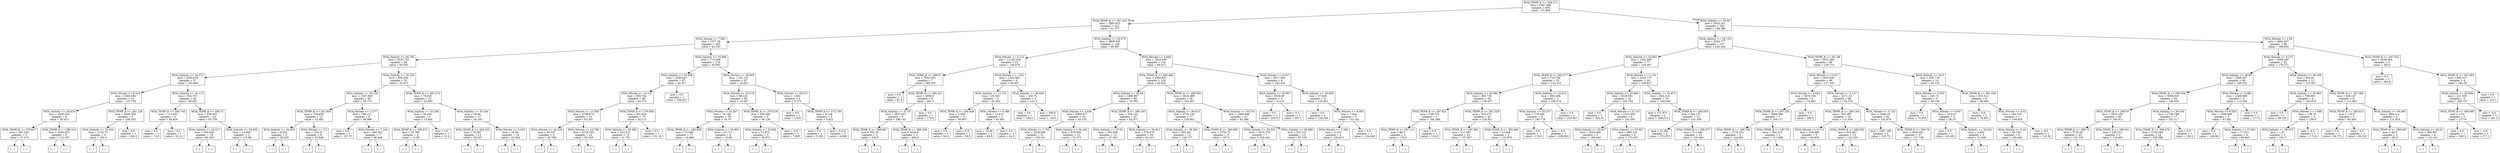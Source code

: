 digraph Tree {
node [shape=box] ;
0 [label="WOA_TEMP_K <= 294.271\nmse = 5387.396\nsamples = 655\nvalue = 97.809"] ;
1 [label="WOA_TEMP_K <= 287.433\nmse = 2982.823\nsamples = 412\nvalue = 61.577"] ;
0 -> 1 [labeldistance=2.5, labelangle=45, headlabel="True"] ;
2 [label="WOA_Nitrate <= 7.681\nmse = 1577.36\nsamples = 263\nvalue = 43.183"] ;
1 -> 2 ;
3 [label="WOA_Salinity <= 34.765\nmse = 2533.783\nsamples = 89\nvalue = 64.552"] ;
2 -> 3 ;
4 [label="WOA_Salinity <= 34.071\nmse = 2200.678\nsamples = 37\nvalue = 103.066"] ;
3 -> 4 ;
5 [label="WOA_Nitrate <= 6.414\nmse = 5384.384\nsamples = 13\nvalue = 137.758"] ;
4 -> 5 ;
6 [label="WOA_Salinity <= 20.618\nmse = 2585.024\nsamples = 8\nvalue = 95.413"] ;
5 -> 6 ;
7 [label="WOA_TEMP_K <= 279.627\nmse = 381.226\nsamples = 2\nvalue = 27.475"] ;
6 -> 7 ;
8 [label="(...)"] ;
7 -> 8 ;
9 [label="(...)"] ;
7 -> 9 ;
10 [label="WOA_TEMP_K <= 280.214\nmse = 1693.623\nsamples = 6\nvalue = 112.397"] ;
6 -> 10 ;
11 [label="(...)"] ;
10 -> 11 ;
14 [label="(...)"] ;
10 -> 14 ;
21 [label="WOA_TEMP_K <= 281.128\nmse = 2080.556\nsamples = 5\nvalue = 208.333"] ;
5 -> 21 ;
22 [label="WOA_Salinity <= 33.424\nmse = 1118.75\nsamples = 4\nvalue = 182.5"] ;
21 -> 22 ;
23 [label="(...)"] ;
22 -> 23 ;
26 [label="(...)"] ;
22 -> 26 ;
29 [label="mse = 0.0\nsamples = 1\nvalue = 260.0"] ;
21 -> 29 ;
30 [label="WOA_Salinity <= 34.113\nmse = 354.707\nsamples = 24\nvalue = 89.851"] ;
4 -> 30 ;
31 [label="WOA_TEMP_K <= 284.744\nmse = 113.953\nsamples = 2\nvalue = 60.926"] ;
30 -> 31 ;
32 [label="mse = 0.0\nsamples = 1\nvalue = 74.0"] ;
31 -> 32 ;
33 [label="mse = 0.0\nsamples = 1\nvalue = 52.21"] ;
31 -> 33 ;
34 [label="WOA_TEMP_K <= 284.71\nmse = 258.903\nsamples = 22\nvalue = 93.759"] ;
30 -> 34 ;
35 [label="WOA_Salinity <= 34.517\nmse = 208.628\nsamples = 19\nvalue = 90.303"] ;
34 -> 35 ;
36 [label="(...)"] ;
35 -> 36 ;
49 [label="(...)"] ;
35 -> 49 ;
66 [label="WOA_Salinity <= 34.358\nmse = 14.894\nsamples = 3\nvalue = 115.88"] ;
34 -> 66 ;
67 [label="(...)"] ;
66 -> 67 ;
68 [label="(...)"] ;
66 -> 68 ;
71 [label="WOA_Salinity <= 35.234\nmse = 858.264\nsamples = 52\nvalue = 35.913"] ;
3 -> 71 ;
72 [label="WOA_Salinity <= 35.156\nmse = 1567.603\nsamples = 20\nvalue = 59.773"] ;
71 -> 72 ;
73 [label="WOA_TEMP_K <= 281.954\nmse = 378.838\nsamples = 12\nvalue = 32.482"] ;
72 -> 73 ;
74 [label="WOA_Salinity <= 34.955\nmse = 9.632\nsamples = 3\nvalue = 56.225"] ;
73 -> 74 ;
75 [label="(...)"] ;
74 -> 75 ;
78 [label="(...)"] ;
74 -> 78 ;
79 [label="WOA_Nitrate <= 2.2\nmse = 233.57\nsamples = 9\nvalue = 23.849"] ;
73 -> 79 ;
80 [label="(...)"] ;
79 -> 80 ;
89 [label="(...)"] ;
79 -> 89 ;
94 [label="WOA_Nitrate <= 2.377\nmse = 788.211\nsamples = 8\nvalue = 96.986"] ;
72 -> 94 ;
95 [label="mse = 0.0\nsamples = 1\nvalue = 157.37"] ;
94 -> 95 ;
96 [label="WOA_Nitrate <= 7.244\nmse = 465.952\nsamples = 7\nvalue = 90.948"] ;
94 -> 96 ;
97 [label="(...)"] ;
96 -> 97 ;
100 [label="(...)"] ;
96 -> 100 ;
101 [label="WOA_TEMP_K <= 283.274\nmse = 76.633\nsamples = 32\nvalue = 23.983"] ;
71 -> 101 ;
102 [label="WOA_Salinity <= 35.298\nmse = 38.194\nsamples = 5\nvalue = 13.844"] ;
101 -> 102 ;
103 [label="WOA_TEMP_K <= 282.971\nmse = 35.768\nsamples = 4\nvalue = 12.95"] ;
102 -> 103 ;
104 [label="(...)"] ;
103 -> 104 ;
105 [label="(...)"] ;
103 -> 105 ;
108 [label="mse = 0.0\nsamples = 1\nvalue = 21.0"] ;
102 -> 108 ;
109 [label="WOA_Salinity <= 35.344\nmse = 58.66\nsamples = 27\nvalue = 26.105"] ;
101 -> 109 ;
110 [label="WOA_TEMP_K <= 283.432\nmse = 78.567\nsamples = 13\nvalue = 29.027"] ;
109 -> 110 ;
111 [label="(...)"] ;
110 -> 111 ;
114 [label="(...)"] ;
110 -> 114 ;
125 [label="WOA_Nitrate <= 5.633\nmse = 19.49\nsamples = 14\nvalue = 23.044"] ;
109 -> 125 ;
126 [label="(...)"] ;
125 -> 126 ;
135 [label="(...)"] ;
125 -> 135 ;
136 [label="WOA_Salinity <= 33.868\nmse = 773.509\nsamples = 174\nvalue = 32.691"] ;
2 -> 136 ;
137 [label="WOA_Salinity <= 33.866\nmse = 1059.647\nsamples = 87\nvalue = 46.457"] ;
136 -> 137 ;
138 [label="WOA_Nitrate <= 14.137\nmse = 958.754\nsamples = 86\nvalue = 45.574"] ;
137 -> 138 ;
139 [label="WOA_Nitrate <= 11.556\nmse = 3789.674\nsamples = 13\nvalue = 63.291"] ;
138 -> 139 ;
140 [label="WOA_Nitrate <= 10.229\nmse = 53.547\nsamples = 3\nvalue = 42.766"] ;
139 -> 140 ;
141 [label="(...)"] ;
140 -> 141 ;
144 [label="(...)"] ;
140 -> 144 ;
145 [label="WOA_Nitrate <= 12.799\nmse = 4728.183\nsamples = 10\nvalue = 69.328"] ;
139 -> 145 ;
146 [label="(...)"] ;
145 -> 146 ;
147 [label="(...)"] ;
145 -> 147 ;
148 [label="WOA_TEMP_K <= 279.958\nmse = 351.029\nsamples = 73\nvalue = 42.213"] ;
138 -> 148 ;
149 [label="WOA_Salinity <= 33.565\nmse = 323.572\nsamples = 72\nvalue = 41.701"] ;
148 -> 149 ;
150 [label="(...)"] ;
149 -> 150 ;
181 [label="(...)"] ;
149 -> 181 ;
248 [label="mse = 0.0\nsamples = 1\nvalue = 101.19"] ;
148 -> 248 ;
249 [label="mse = -0.0\nsamples = 1\nvalue = 168.421"] ;
137 -> 249 ;
250 [label="WOA_Nitrate <= 28.005\nmse = 102.151\nsamples = 87\nvalue = 18.825"] ;
136 -> 250 ;
251 [label="WOA_Nitrate <= 25.276\nmse = 98.122\nsamples = 83\nvalue = 19.437"] ;
250 -> 251 ;
252 [label="WOA_Nitrate <= 24.207\nmse = 76.194\nsamples = 79\nvalue = 18.79"] ;
251 -> 252 ;
253 [label="WOA_TEMP_K <= 280.859\nmse = 73.949\nsamples = 71\nvalue = 19.689"] ;
252 -> 253 ;
254 [label="(...)"] ;
253 -> 254 ;
305 [label="(...)"] ;
253 -> 305 ;
344 [label="WOA_Salinity <= 33.903\nmse = 25.711\nsamples = 8\nvalue = 10.84"] ;
252 -> 344 ;
345 [label="(...)"] ;
344 -> 345 ;
348 [label="(...)"] ;
344 -> 348 ;
355 [label="WOA_TEMP_K <= 276.518\nmse = 358.309\nsamples = 4\nvalue = 40.128"] ;
251 -> 355 ;
356 [label="WOA_Salinity <= 33.902\nmse = 15.974\nsamples = 3\nvalue = 50.872"] ;
355 -> 356 ;
357 [label="(...)"] ;
356 -> 357 ;
360 [label="(...)"] ;
356 -> 360 ;
361 [label="mse = -0.0\nsamples = 1\nvalue = 7.895"] ;
355 -> 361 ;
362 [label="WOA_Nitrate <= 29.071\nmse = 1.602\nsamples = 4\nvalue = 5.373"] ;
250 -> 362 ;
363 [label="mse = 0.0\nsamples = 1\nvalue = 2.632"] ;
362 -> 363 ;
364 [label="WOA_TEMP_K <= 272.736\nmse = 0.118\nsamples = 3\nvalue = 5.922"] ;
362 -> 364 ;
365 [label="mse = 0.0\nsamples = 1\nvalue = 5.263"] ;
364 -> 365 ;
366 [label="mse = 0.012\nsamples = 2\nvalue = 6.086"] ;
364 -> 366 ;
367 [label="WOA_Salinity <= 32.073\nmse = 3800.159\nsamples = 149\nvalue = 95.491"] ;
1 -> 367 ;
368 [label="WOA_Nitrate <= 0.212\nmse = 11165.039\nsamples = 15\nvalue = 149.479"] ;
367 -> 368 ;
369 [label="WOA_TEMP_K <= 289.07\nmse = 7903.333\nsamples = 7\nvalue = 260.333"] ;
368 -> 369 ;
370 [label="mse = 0.0\nsamples = 1\nvalue = 91.0"] ;
369 -> 370 ;
371 [label="WOA_TEMP_K <= 290.521\nmse = 4859.0\nsamples = 6\nvalue = 281.5"] ;
369 -> 371 ;
372 [label="WOA_Salinity <= 31.55\nmse = 3837.837\nsamples = 5\nvalue = 296.143"] ;
371 -> 372 ;
373 [label="WOA_TEMP_K <= 289.987\nmse = 552.25\nsamples = 2\nvalue = 336.5"] ;
372 -> 373 ;
374 [label="(...)"] ;
373 -> 374 ;
375 [label="(...)"] ;
373 -> 375 ;
376 [label="WOA_TEMP_K <= 289.338\nmse = 4240.0\nsamples = 3\nvalue = 280.0"] ;
372 -> 376 ;
377 [label="(...)"] ;
376 -> 377 ;
378 [label="(...)"] ;
376 -> 378 ;
379 [label="mse = 0.0\nsamples = 1\nvalue = 179.0"] ;
371 -> 379 ;
380 [label="WOA_Nitrate <= 1.521\nmse = 1324.962\nsamples = 8\nvalue = 82.967"] ;
368 -> 380 ;
381 [label="WOA_Salinity <= 12.722\nmse = 20.303\nsamples = 5\nvalue = 61.682"] ;
380 -> 381 ;
382 [label="WOA_TEMP_K <= 290.448\nmse = 3.556\nsamples = 2\nvalue = 56.667"] ;
381 -> 382 ;
383 [label="mse = 0.0\nsamples = 1\nvalue = 54.0"] ;
382 -> 383 ;
384 [label="mse = 0.0\nsamples = 1\nvalue = 58.0"] ;
382 -> 384 ;
385 [label="WOA_Nitrate <= 0.286\nmse = 13.615\nsamples = 3\nvalue = 63.562"] ;
381 -> 385 ;
386 [label="mse = 19.44\nsamples = 2\nvalue = 64.5"] ;
385 -> 386 ;
387 [label="mse = 0.0\nsamples = 1\nvalue = 62.0"] ;
385 -> 387 ;
388 [label="WOA_Salinity <= 30.645\nmse = 240.75\nsamples = 3\nvalue = 141.5"] ;
380 -> 388 ;
389 [label="mse = 0.0\nsamples = 1\nvalue = 158.0"] ;
388 -> 389 ;
390 [label="mse = 200.0\nsamples = 2\nvalue = 136.0"] ;
388 -> 390 ;
391 [label="WOA_Nitrate <= 5.949\nmse = 2524.636\nsamples = 134\nvalue = 89.013"] ;
367 -> 391 ;
392 [label="WOA_TEMP_K <= 292.469\nmse = 1964.872\nsamples = 128\nvalue = 85.625"] ;
391 -> 392 ;
393 [label="WOA_Salinity <= 35.49\nmse = 1405.807\nsamples = 89\nvalue = 76.763"] ;
392 -> 393 ;
394 [label="WOA_Nitrate <= 1.926\nmse = 2069.677\nsamples = 42\nvalue = 93.135"] ;
393 -> 394 ;
395 [label="WOA_Nitrate <= 1.702\nmse = 2228.808\nsamples = 31\nvalue = 103.341"] ;
394 -> 395 ;
396 [label="(...)"] ;
395 -> 396 ;
443 [label="(...)"] ;
395 -> 443 ;
446 [label="WOA_Salinity <= 34.182\nmse = 978.626\nsamples = 11\nvalue = 70.573"] ;
394 -> 446 ;
447 [label="(...)"] ;
446 -> 447 ;
452 [label="(...)"] ;
446 -> 452 ;
465 [label="WOA_TEMP_K <= 290.193\nmse = 354.142\nsamples = 47\nvalue = 62.077"] ;
393 -> 465 ;
466 [label="WOA_Salinity <= 37.02\nmse = 343.959\nsamples = 13\nvalue = 47.463"] ;
465 -> 466 ;
467 [label="(...)"] ;
466 -> 467 ;
486 [label="(...)"] ;
466 -> 486 ;
489 [label="WOA_Salinity <= 35.911\nmse = 279.476\nsamples = 34\nvalue = 66.213"] ;
465 -> 489 ;
490 [label="(...)"] ;
489 -> 490 ;
515 [label="(...)"] ;
489 -> 515 ;
534 [label="WOA_TEMP_K <= 292.902\nmse = 2614.389\nsamples = 39\nvalue = 103.487"] ;
392 -> 534 ;
535 [label="WOA_Salinity <= 36.613\nmse = 2774.136\nsamples = 17\nvalue = 129.002"] ;
534 -> 535 ;
536 [label="WOA_Salinity <= 36.564\nmse = 585.451\nsamples = 12\nvalue = 106.717"] ;
535 -> 536 ;
537 [label="(...)"] ;
536 -> 537 ;
540 [label="(...)"] ;
536 -> 540 ;
547 [label="WOA_TEMP_K <= 292.695\nmse = 3793.75\nsamples = 5\nvalue = 187.5"] ;
535 -> 547 ;
548 [label="(...)"] ;
547 -> 548 ;
549 [label="(...)"] ;
547 -> 549 ;
552 [label="WOA_Salinity <= 35.574\nmse = 1495.698\nsamples = 22\nvalue = 82.346"] ;
534 -> 552 ;
553 [label="WOA_Salinity <= 35.523\nmse = 1875.379\nsamples = 7\nvalue = 120.442"] ;
552 -> 553 ;
554 [label="(...)"] ;
553 -> 554 ;
565 [label="(...)"] ;
553 -> 565 ;
566 [label="WOA_Salinity <= 36.689\nmse = 531.121\nsamples = 15\nvalue = 67.108"] ;
552 -> 566 ;
567 [label="(...)"] ;
566 -> 567 ;
584 [label="(...)"] ;
566 -> 584 ;
591 [label="WOA_Nitrate <= 6.237\nmse = 8917.493\nsamples = 6\nvalue = 182.416"] ;
391 -> 591 ;
592 [label="WOA_Salinity <= 35.007\nmse = 6938.89\nsamples = 2\nvalue = 313.9"] ;
591 -> 592 ;
593 [label="mse = 0.0\nsamples = 1\nvalue = 230.6"] ;
592 -> 593 ;
594 [label="mse = 0.0\nsamples = 1\nvalue = 397.2"] ;
592 -> 594 ;
595 [label="WOA_Salinity <= 33.828\nmse = 27.629\nsamples = 4\nvalue = 129.822"] ;
591 -> 595 ;
596 [label="mse = 0.0\nsamples = 1\nvalue = 120.545"] ;
595 -> 596 ;
597 [label="WOA_Nitrate <= 8.399\nmse = 7.642\nsamples = 3\nvalue = 132.142"] ;
595 -> 597 ;
598 [label="WOA_Nitrate <= 7.209\nmse = 2.513\nsamples = 2\nvalue = 129.615"] ;
597 -> 598 ;
599 [label="(...)"] ;
598 -> 599 ;
600 [label="(...)"] ;
598 -> 600 ;
601 [label="mse = 0.0\nsamples = 1\nvalue = 134.669"] ;
597 -> 601 ;
602 [label="WOA_Salinity <= 35.69\nmse = 3543.201\nsamples = 243\nvalue = 158.386"] ;
0 -> 602 [labeldistance=2.5, labelangle=-45, headlabel="False"] ;
603 [label="WOA_Salinity <= 34.119\nmse = 2042.777\nsamples = 157\nvalue = 140.392"] ;
602 -> 603 ;
604 [label="WOA_Salinity <= 33.831\nmse = 1342.893\nsamples = 77\nvalue = 150.487"] ;
603 -> 604 ;
605 [label="WOA_TEMP_K <= 302.277\nmse = 724.756\nsamples = 53\nvalue = 142.233"] ;
604 -> 605 ;
606 [label="WOA_Salinity <= 29.984\nmse = 493.735\nsamples = 50\nvalue = 138.477"] ;
605 -> 606 ;
607 [label="WOA_TEMP_K <= 297.822\nmse = 538.776\nsamples = 5\nvalue = 164.286"] ;
606 -> 607 ;
608 [label="WOA_TEMP_K <= 297.111\nmse = 96.0\nsamples = 4\nvalue = 178.0"] ;
607 -> 608 ;
609 [label="(...)"] ;
608 -> 609 ;
610 [label="(...)"] ;
608 -> 610 ;
611 [label="mse = 0.0\nsamples = 1\nvalue = 130.0"] ;
607 -> 611 ;
612 [label="WOA_TEMP_K <= 301.528\nmse = 413.473\nsamples = 45\nvalue = 135.821"] ;
606 -> 612 ;
613 [label="WOA_TEMP_K <= 297.981\nmse = 411.967\nsamples = 43\nvalue = 137.067"] ;
612 -> 613 ;
614 [label="(...)"] ;
613 -> 614 ;
669 [label="(...)"] ;
613 -> 669 ;
682 [label="WOA_TEMP_K <= 302.004\nmse = 15.044\nsamples = 2\nvalue = 115.879"] ;
612 -> 682 ;
683 [label="(...)"] ;
682 -> 683 ;
684 [label="(...)"] ;
682 -> 684 ;
685 [label="WOA_Salinity <= 33.413\nmse = 804.206\nsamples = 3\nvalue = 198.574"] ;
605 -> 685 ;
686 [label="WOA_Salinity <= 33.237\nmse = 178.594\nsamples = 2\nvalue = 185.716"] ;
685 -> 686 ;
687 [label="mse = 0.0\nsamples = 1\nvalue = 178.0"] ;
686 -> 687 ;
688 [label="mse = -0.0\nsamples = 1\nvalue = 208.863"] ;
686 -> 688 ;
689 [label="mse = 0.0\nsamples = 1\nvalue = 250.007"] ;
685 -> 689 ;
690 [label="WOA_Nitrate <= 0.134\nmse = 2228.775\nsamples = 24\nvalue = 168.827"] ;
604 -> 690 ;
691 [label="WOA_Salinity <= 33.866\nmse = 3229.591\nsamples = 10\nvalue = 202.764"] ;
690 -> 691 ;
692 [label="mse = 0.0\nsamples = 1\nvalue = 324.91"] ;
691 -> 692 ;
693 [label="WOA_Nitrate <= 0.119\nmse = 2151.808\nsamples = 9\nvalue = 192.585"] ;
691 -> 693 ;
694 [label="WOA_Salinity <= 33.917\nmse = 2352.469\nsamples = 6\nvalue = 199.444"] ;
693 -> 694 ;
695 [label="(...)"] ;
694 -> 695 ;
696 [label="(...)"] ;
694 -> 696 ;
699 [label="WOA_Salinity <= 33.927\nmse = 985.201\nsamples = 3\nvalue = 172.007"] ;
693 -> 699 ;
700 [label="(...)"] ;
699 -> 700 ;
703 [label="(...)"] ;
699 -> 703 ;
704 [label="WOA_Salinity <= 33.872\nmse = 644.218\nsamples = 14\nvalue = 149.646"] ;
690 -> 704 ;
705 [label="mse = 571.974\nsamples = 2\nvalue = 188.072"] ;
704 -> 705 ;
706 [label="WOA_TEMP_K <= 296.816\nmse = 283.137\nsamples = 12\nvalue = 141.556"] ;
704 -> 706 ;
707 [label="mse = 31.361\nsamples = 2\nvalue = 172.876"] ;
706 -> 707 ;
708 [label="WOA_TEMP_K <= 298.577\nmse = 111.945\nsamples = 10\nvalue = 135.684"] ;
706 -> 708 ;
709 [label="(...)"] ;
708 -> 709 ;
716 [label="(...)"] ;
708 -> 716 ;
719 [label="WOA_TEMP_K <= 301.08\nmse = 2522.394\nsamples = 80\nvalue = 130.714"] ;
603 -> 719 ;
720 [label="WOA_Nitrate <= 0.027\nmse = 2455.026\nsamples = 66\nvalue = 137.165"] ;
719 -> 720 ;
721 [label="WOA_Nitrate <= 0.024\nmse = 3876.558\nsamples = 8\nvalue = 174.662"] ;
720 -> 721 ;
722 [label="WOA_TEMP_K <= 297.255\nmse = 2909.689\nsamples = 7\nvalue = 164.177"] ;
721 -> 722 ;
723 [label="WOA_TEMP_K <= 296.784\nmse = 1718.525\nsamples = 5\nvalue = 124.601"] ;
722 -> 723 ;
724 [label="(...)"] ;
723 -> 724 ;
731 [label="(...)"] ;
723 -> 731 ;
732 [label="WOA_TEMP_K <= 297.79\nmse = 204.213\nsamples = 2\nvalue = 211.668"] ;
722 -> 732 ;
733 [label="(...)"] ;
732 -> 733 ;
734 [label="(...)"] ;
732 -> 734 ;
735 [label="mse = 0.0\nsamples = 1\nvalue = 290.0"] ;
721 -> 735 ;
736 [label="WOA_Nitrate <= 0.127\nmse = 2071.14\nsamples = 58\nvalue = 132.378"] ;
720 -> 736 ;
737 [label="WOA_TEMP_K <= 296.144\nmse = 933.967\nsamples = 18\nvalue = 111.036"] ;
736 -> 737 ;
738 [label="WOA_Nitrate <= 0.111\nmse = 338.686\nsamples = 5\nvalue = 84.805"] ;
737 -> 738 ;
739 [label="(...)"] ;
738 -> 739 ;
744 [label="(...)"] ;
738 -> 744 ;
745 [label="WOA_TEMP_K <= 299.562\nmse = 818.467\nsamples = 13\nvalue = 120.159"] ;
737 -> 745 ;
746 [label="(...)"] ;
745 -> 746 ;
755 [label="(...)"] ;
745 -> 755 ;
762 [label="WOA_Nitrate <= 0.133\nmse = 2296.29\nsamples = 40\nvalue = 142.879"] ;
736 -> 762 ;
763 [label="mse = 1567.188\nsamples = 3\nvalue = 218.75"] ;
762 -> 763 ;
764 [label="WOA_TEMP_K <= 294.78\nmse = 1929.001\nsamples = 37\nvalue = 137.736"] ;
762 -> 764 ;
765 [label="(...)"] ;
764 -> 765 ;
768 [label="(...)"] ;
764 -> 768 ;
829 [label="WOA_Salinity <= 34.5\nmse = 626.776\nsamples = 14\nvalue = 85.133"] ;
719 -> 829 ;
830 [label="WOA_Nitrate <= 0.033\nmse = 145.73\nsamples = 5\nvalue = 56.109"] ;
829 -> 830 ;
831 [label="mse = 0.0\nsamples = 1\nvalue = 79.545"] ;
830 -> 831 ;
832 [label="WOA_Nitrate <= 0.047\nmse = 10.518\nsamples = 4\nvalue = 50.25"] ;
830 -> 832 ;
833 [label="mse = 0.0\nsamples = 1\nvalue = 45.455"] ;
832 -> 833 ;
834 [label="WOA_Salinity <= 34.421\nmse = 3.803\nsamples = 3\nvalue = 51.848"] ;
832 -> 834 ;
835 [label="(...)"] ;
834 -> 835 ;
838 [label="(...)"] ;
834 -> 838 ;
839 [label="WOA_TEMP_K <= 301.426\nmse = 235.512\nsamples = 9\nvalue = 99.645"] ;
829 -> 839 ;
840 [label="mse = 0.0\nsamples = 2\nvalue = 78.947"] ;
839 -> 840 ;
841 [label="WOA_Nitrate <= 0.33\nmse = 160.519\nsamples = 7\nvalue = 104.819"] ;
839 -> 841 ;
842 [label="WOA_Nitrate <= 0.18\nmse = 45.192\nsamples = 6\nvalue = 100.662"] ;
841 -> 842 ;
843 [label="(...)"] ;
842 -> 843 ;
846 [label="(...)"] ;
842 -> 846 ;
853 [label="mse = -0.0\nsamples = 1\nvalue = 133.92"] ;
841 -> 853 ;
854 [label="WOA_Nitrate <= 2.09\nmse = 4602.637\nsamples = 86\nvalue = 188.002"] ;
602 -> 854 ;
855 [label="WOA_Nitrate <= 0.273\nmse = 3658.185\nsamples = 81\nvalue = 179.271"] ;
854 -> 855 ;
856 [label="WOA_Salinity <= 36.69\nmse = 3508.507\nsamples = 69\nvalue = 189.552"] ;
855 -> 856 ;
857 [label="WOA_TEMP_K <= 299.559\nmse = 3009.633\nsamples = 63\nvalue = 196.932"] ;
856 -> 857 ;
858 [label="WOA_TEMP_K <= 298.93\nmse = 2919.106\nsamples = 46\nvalue = 185.911"] ;
857 -> 858 ;
859 [label="WOA_TEMP_K <= 298.73\nmse = 2730.43\nsamples = 43\nvalue = 191.531"] ;
858 -> 859 ;
860 [label="(...)"] ;
859 -> 860 ;
905 [label="(...)"] ;
859 -> 905 ;
908 [label="WOA_TEMP_K <= 299.051\nmse = 255.512\nsamples = 3\nvalue = 118.467"] ;
858 -> 908 ;
909 [label="(...)"] ;
908 -> 909 ;
910 [label="(...)"] ;
908 -> 910 ;
913 [label="WOA_Salinity <= 36.434\nmse = 1730.789\nsamples = 17\nvalue = 231.317"] ;
857 -> 913 ;
914 [label="WOA_TEMP_K <= 300.478\nmse = 1256.299\nsamples = 16\nvalue = 238.388"] ;
913 -> 914 ;
915 [label="(...)"] ;
914 -> 915 ;
920 [label="(...)"] ;
914 -> 920 ;
925 [label="mse = 0.0\nsamples = 1\nvalue = 150.0"] ;
913 -> 925 ;
926 [label="WOA_Nitrate <= 0.089\nmse = 2308.968\nsamples = 6\nvalue = 113.545"] ;
856 -> 926 ;
927 [label="WOA_Nitrate <= 0.026\nmse = 1596.009\nsamples = 5\nvalue = 97.482"] ;
926 -> 927 ;
928 [label="mse = 0.0\nsamples = 1\nvalue = 148.88"] ;
927 -> 928 ;
929 [label="WOA_Salinity <= 37.661\nmse = 17.515\nsamples = 4\nvalue = 66.643"] ;
927 -> 929 ;
930 [label="(...)"] ;
929 -> 930 ;
935 [label="(...)"] ;
929 -> 935 ;
936 [label="mse = 0.0\nsamples = 1\nvalue = 177.8"] ;
926 -> 936 ;
937 [label="WOA_Salinity <= 36.169\nmse = 834.01\nsamples = 12\nvalue = 123.947"] ;
855 -> 937 ;
938 [label="WOA_Salinity <= 35.965\nmse = 789.993\nsamples = 4\nvalue = 143.879"] ;
937 -> 938 ;
939 [label="mse = 0.0\nsamples = 1\nvalue = 98.516"] ;
938 -> 939 ;
940 [label="WOA_Nitrate <= 1.066\nmse = 138.76\nsamples = 3\nvalue = 159.0"] ;
938 -> 940 ;
941 [label="WOA_Salinity <= 36.073\nmse = 1.47\nsamples = 2\nvalue = 150.7"] ;
940 -> 941 ;
942 [label="(...)"] ;
941 -> 942 ;
943 [label="(...)"] ;
941 -> 943 ;
944 [label="mse = -0.0\nsamples = 1\nvalue = 175.6"] ;
940 -> 944 ;
945 [label="WOA_TEMP_K <= 297.368\nmse = 466.147\nsamples = 8\nvalue = 111.681"] ;
937 -> 945 ;
946 [label="WOA_TEMP_K <= 295.414\nmse = 1.915\nsamples = 2\nvalue = 95.464"] ;
945 -> 946 ;
947 [label="mse = 0.0\nsamples = 1\nvalue = 94.772"] ;
946 -> 947 ;
948 [label="mse = 0.0\nsamples = 1\nvalue = 98.232"] ;
946 -> 948 ;
949 [label="WOA_Salinity <= 36.409\nmse = 489.214\nsamples = 6\nvalue = 121.816"] ;
945 -> 949 ;
950 [label="WOA_TEMP_K <= 299.897\nmse = 49.0\nsamples = 2\nvalue = 93.0"] ;
949 -> 950 ;
951 [label="(...)"] ;
950 -> 951 ;
952 [label="(...)"] ;
950 -> 952 ;
953 [label="WOA_Salinity <= 36.53\nmse = 266.907\nsamples = 4\nvalue = 131.421"] ;
949 -> 953 ;
954 [label="(...)"] ;
953 -> 954 ;
955 [label="(...)"] ;
953 -> 955 ;
960 [label="WOA_TEMP_K <= 297.522\nmse = 2548.264\nsamples = 5\nvalue = 305.0"] ;
854 -> 960 ;
961 [label="mse = 0.0\nsamples = 1\nvalue = 394.8"] ;
960 -> 961 ;
962 [label="WOA_TEMP_K <= 301.661\nmse = 665.317\nsamples = 4\nvalue = 282.55"] ;
960 -> 962 ;
963 [label="WOA_Salinity <= 35.839\nmse = 221.505\nsamples = 3\nvalue = 290.757"] ;
962 -> 963 ;
964 [label="WOA_TEMP_K <= 300.695\nmse = 1.92\nsamples = 2\nvalue = 277.9"] ;
963 -> 964 ;
965 [label="mse = 0.0\nsamples = 1\nvalue = 280.3"] ;
964 -> 965 ;
966 [label="mse = -0.0\nsamples = 1\nvalue = 277.1"] ;
964 -> 966 ;
967 [label="mse = -0.0\nsamples = 1\nvalue = 307.9"] ;
963 -> 967 ;
968 [label="mse = 0.0\nsamples = 1\nvalue = 225.1"] ;
962 -> 968 ;
}